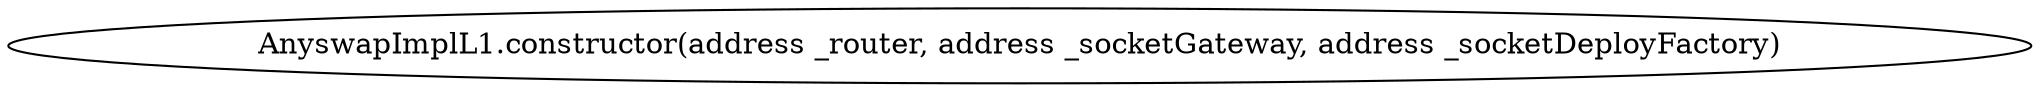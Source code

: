 digraph "" {
	graph [bb="0,0,823.29,36"];
	node [label="\N"];
	"AnyswapImplL1.constructor(address _router, address _socketGateway, address _socketDeployFactory)"	 [height=0.5,
		pos="411.65,18",
		width=11.435];
}
